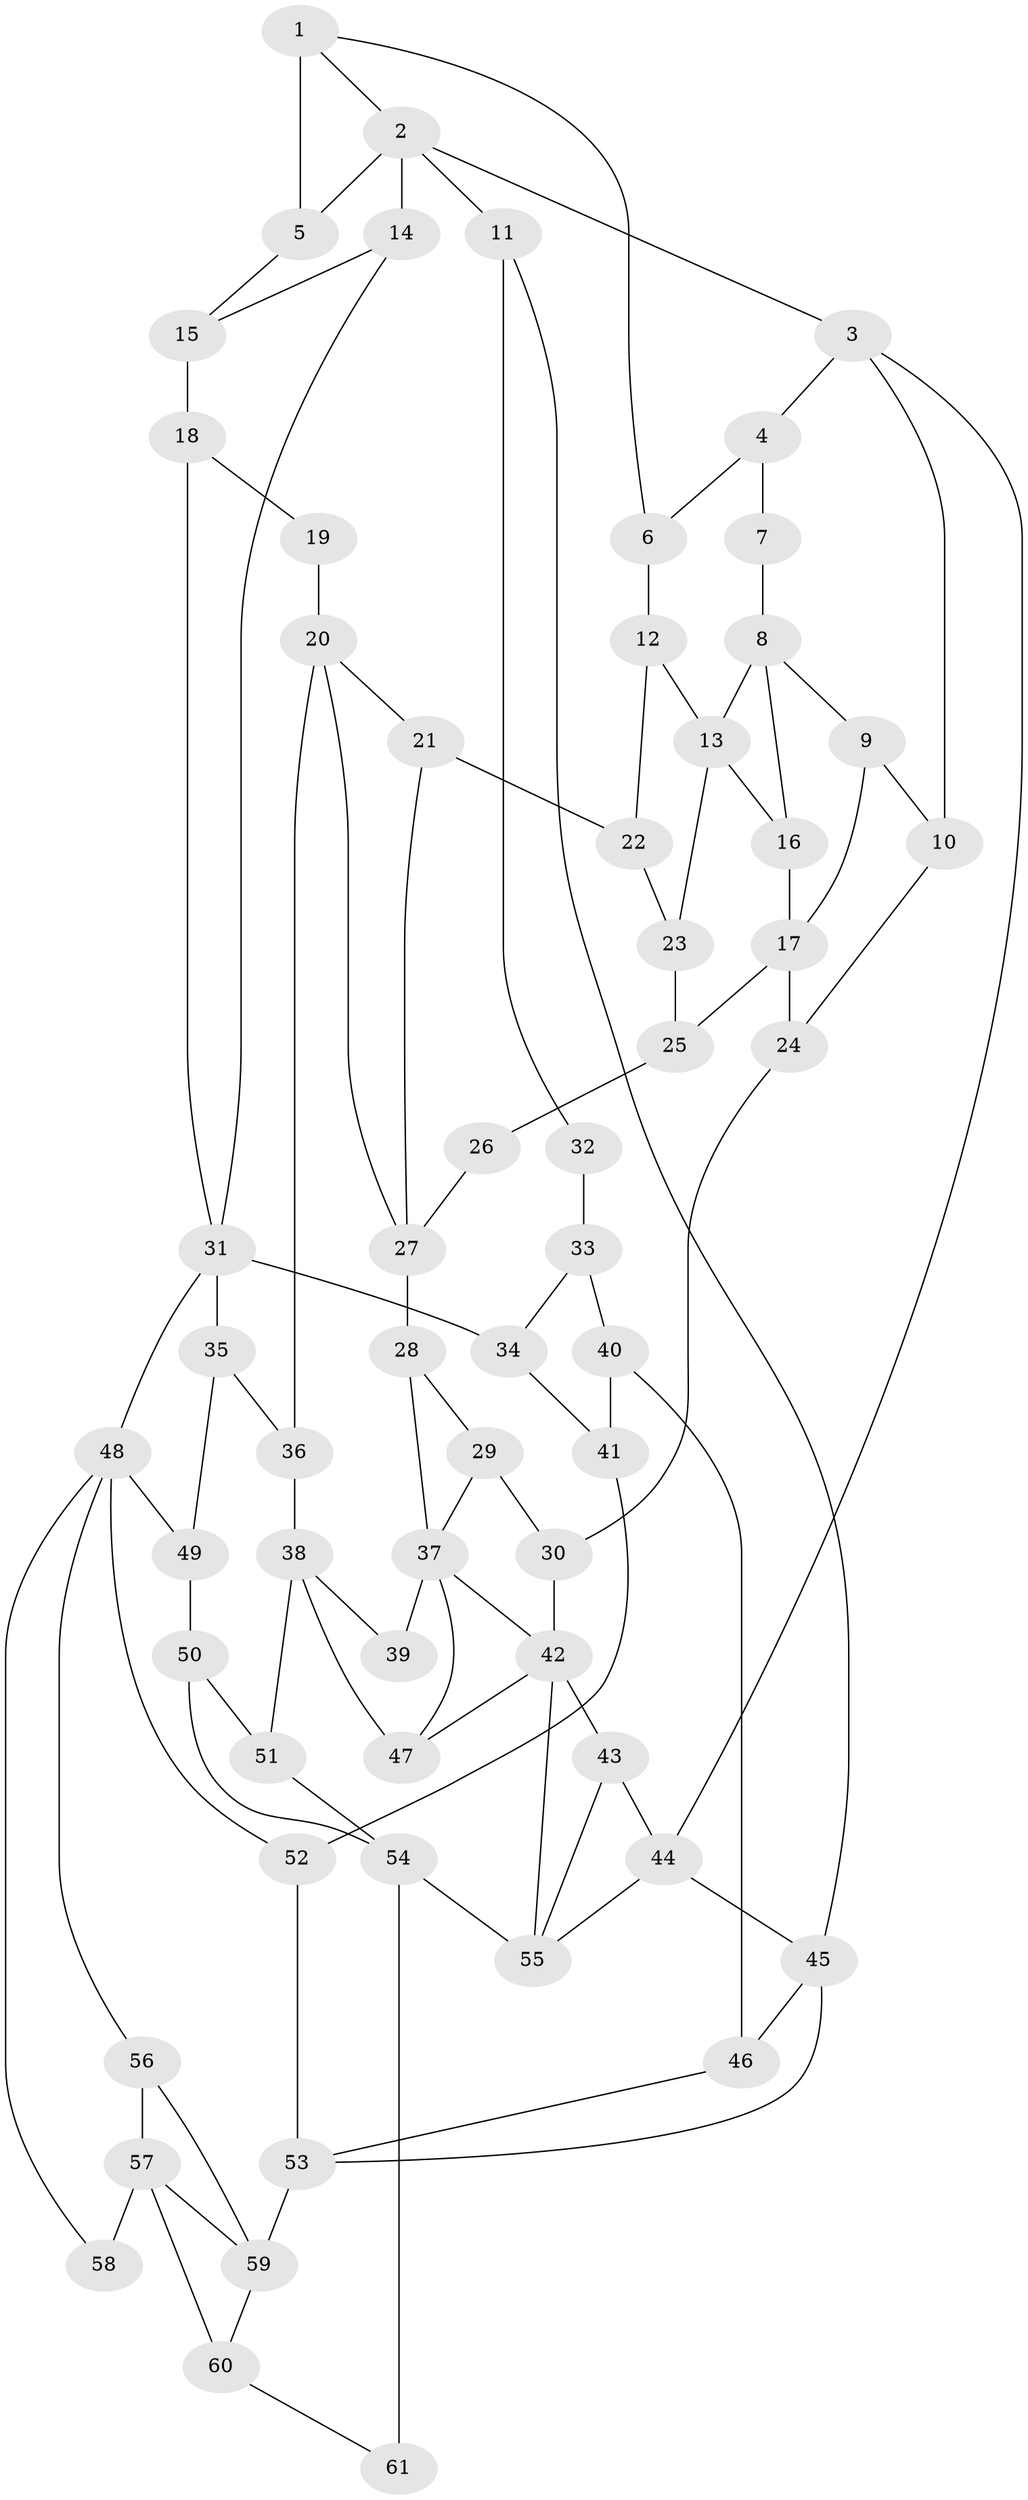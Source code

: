 // original degree distribution, {3: 0.01652892561983471, 4: 0.2644628099173554, 6: 0.2396694214876033, 5: 0.4793388429752066}
// Generated by graph-tools (version 1.1) at 2025/38/03/09/25 02:38:35]
// undirected, 61 vertices, 100 edges
graph export_dot {
graph [start="1"]
  node [color=gray90,style=filled];
  1;
  2;
  3;
  4;
  5;
  6;
  7;
  8;
  9;
  10;
  11;
  12;
  13;
  14;
  15;
  16;
  17;
  18;
  19;
  20;
  21;
  22;
  23;
  24;
  25;
  26;
  27;
  28;
  29;
  30;
  31;
  32;
  33;
  34;
  35;
  36;
  37;
  38;
  39;
  40;
  41;
  42;
  43;
  44;
  45;
  46;
  47;
  48;
  49;
  50;
  51;
  52;
  53;
  54;
  55;
  56;
  57;
  58;
  59;
  60;
  61;
  1 -- 2 [weight=1.0];
  1 -- 5 [weight=3.0];
  1 -- 6 [weight=1.0];
  2 -- 3 [weight=1.0];
  2 -- 5 [weight=2.0];
  2 -- 11 [weight=2.0];
  2 -- 14 [weight=1.0];
  3 -- 4 [weight=1.0];
  3 -- 10 [weight=1.0];
  3 -- 44 [weight=1.0];
  4 -- 6 [weight=1.0];
  4 -- 7 [weight=2.0];
  5 -- 15 [weight=1.0];
  6 -- 12 [weight=1.0];
  7 -- 8 [weight=2.0];
  8 -- 9 [weight=1.0];
  8 -- 13 [weight=2.0];
  8 -- 16 [weight=1.0];
  9 -- 10 [weight=1.0];
  9 -- 17 [weight=1.0];
  10 -- 24 [weight=1.0];
  11 -- 32 [weight=1.0];
  11 -- 45 [weight=1.0];
  12 -- 13 [weight=1.0];
  12 -- 22 [weight=1.0];
  13 -- 16 [weight=1.0];
  13 -- 23 [weight=1.0];
  14 -- 15 [weight=1.0];
  14 -- 31 [weight=1.0];
  15 -- 18 [weight=1.0];
  16 -- 17 [weight=1.0];
  17 -- 24 [weight=1.0];
  17 -- 25 [weight=1.0];
  18 -- 19 [weight=1.0];
  18 -- 31 [weight=1.0];
  19 -- 20 [weight=2.0];
  20 -- 21 [weight=1.0];
  20 -- 27 [weight=1.0];
  20 -- 36 [weight=2.0];
  21 -- 22 [weight=1.0];
  21 -- 27 [weight=1.0];
  22 -- 23 [weight=1.0];
  23 -- 25 [weight=1.0];
  24 -- 30 [weight=1.0];
  25 -- 26 [weight=1.0];
  26 -- 27 [weight=2.0];
  27 -- 28 [weight=2.0];
  28 -- 29 [weight=1.0];
  28 -- 37 [weight=1.0];
  29 -- 30 [weight=1.0];
  29 -- 37 [weight=1.0];
  30 -- 42 [weight=1.0];
  31 -- 34 [weight=2.0];
  31 -- 35 [weight=1.0];
  31 -- 48 [weight=1.0];
  32 -- 33 [weight=2.0];
  33 -- 34 [weight=2.0];
  33 -- 40 [weight=2.0];
  34 -- 41 [weight=1.0];
  35 -- 36 [weight=1.0];
  35 -- 49 [weight=1.0];
  36 -- 38 [weight=2.0];
  37 -- 39 [weight=2.0];
  37 -- 42 [weight=1.0];
  37 -- 47 [weight=1.0];
  38 -- 39 [weight=1.0];
  38 -- 47 [weight=1.0];
  38 -- 51 [weight=1.0];
  40 -- 41 [weight=1.0];
  40 -- 46 [weight=2.0];
  41 -- 52 [weight=1.0];
  42 -- 43 [weight=1.0];
  42 -- 47 [weight=1.0];
  42 -- 55 [weight=1.0];
  43 -- 44 [weight=1.0];
  43 -- 55 [weight=1.0];
  44 -- 45 [weight=1.0];
  44 -- 55 [weight=1.0];
  45 -- 46 [weight=1.0];
  45 -- 53 [weight=1.0];
  46 -- 53 [weight=1.0];
  48 -- 49 [weight=1.0];
  48 -- 52 [weight=1.0];
  48 -- 56 [weight=1.0];
  48 -- 58 [weight=1.0];
  49 -- 50 [weight=1.0];
  50 -- 51 [weight=1.0];
  50 -- 54 [weight=1.0];
  51 -- 54 [weight=1.0];
  52 -- 53 [weight=2.0];
  53 -- 59 [weight=2.0];
  54 -- 55 [weight=2.0];
  54 -- 61 [weight=2.0];
  56 -- 57 [weight=1.0];
  56 -- 59 [weight=1.0];
  57 -- 58 [weight=2.0];
  57 -- 59 [weight=1.0];
  57 -- 60 [weight=2.0];
  59 -- 60 [weight=1.0];
  60 -- 61 [weight=1.0];
}
